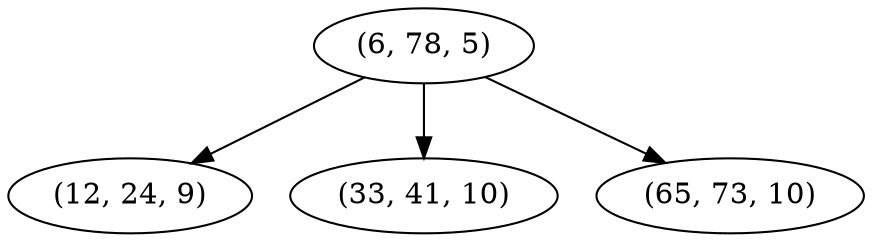 digraph tree {
    "(6, 78, 5)";
    "(12, 24, 9)";
    "(33, 41, 10)";
    "(65, 73, 10)";
    "(6, 78, 5)" -> "(12, 24, 9)";
    "(6, 78, 5)" -> "(33, 41, 10)";
    "(6, 78, 5)" -> "(65, 73, 10)";
}
